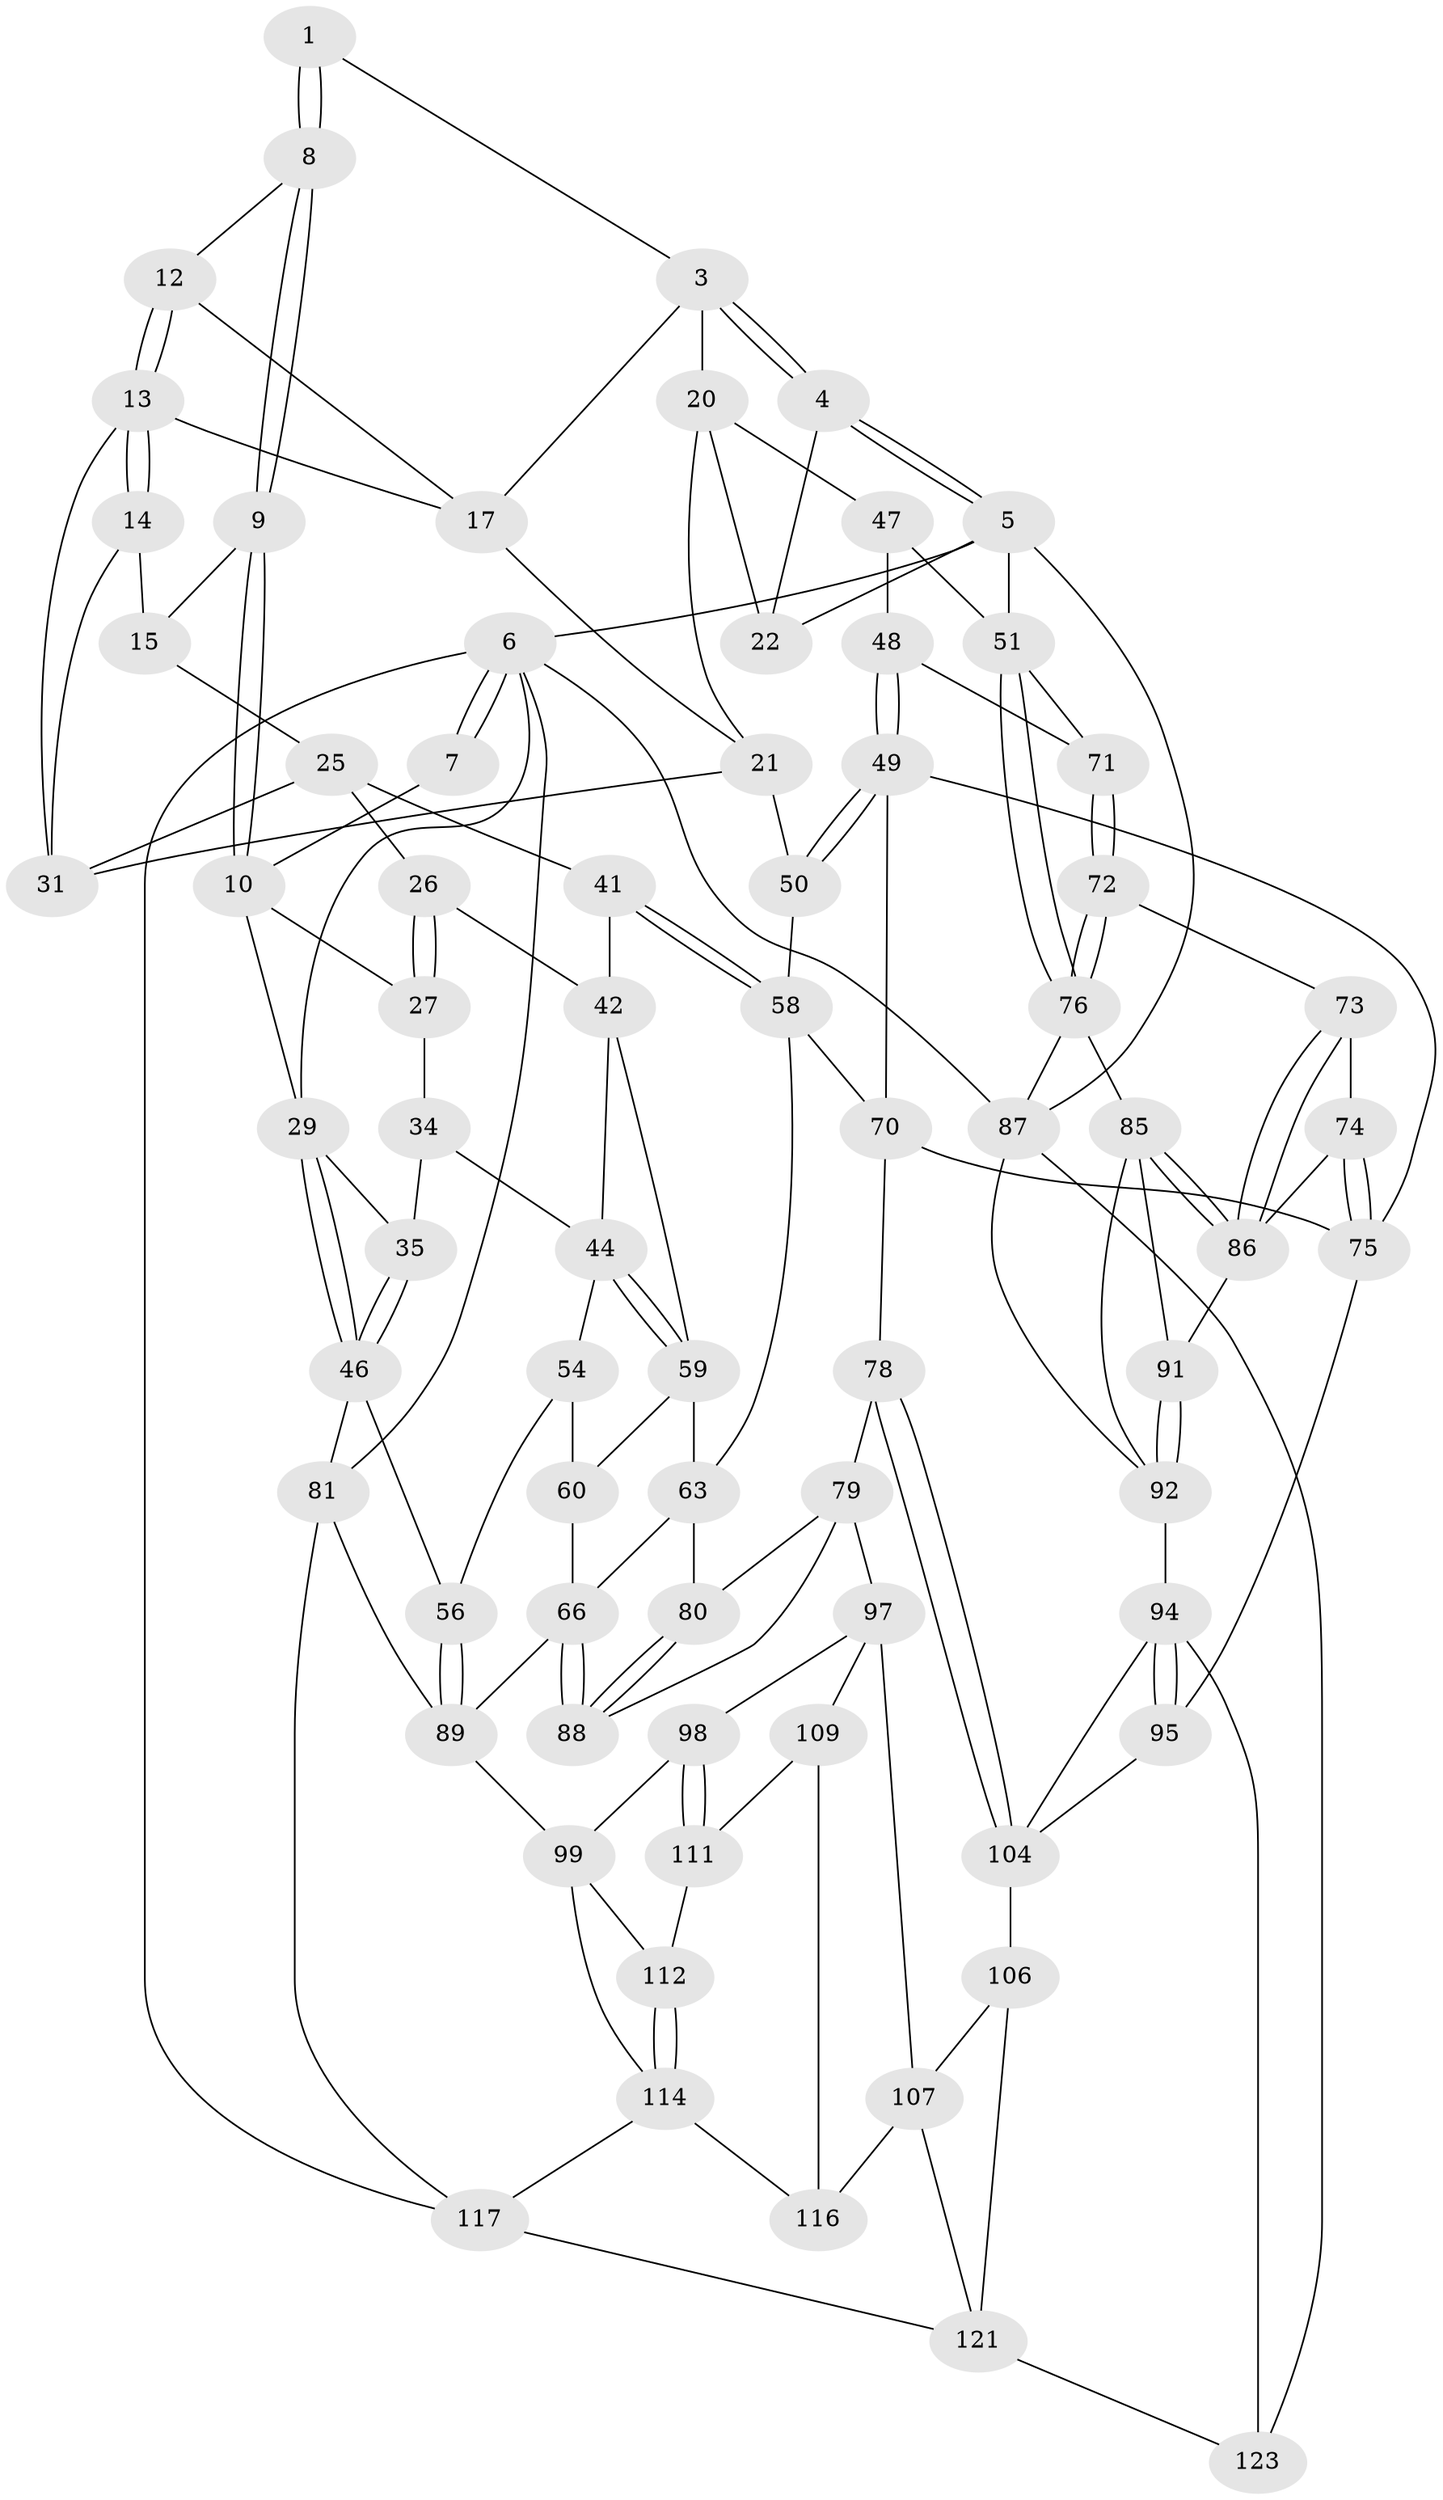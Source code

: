// Generated by graph-tools (version 1.1) at 2025/24/03/03/25 07:24:37]
// undirected, 74 vertices, 160 edges
graph export_dot {
graph [start="1"]
  node [color=gray90,style=filled];
  1 [pos="+0.4918562912808038+0",super="+2"];
  3 [pos="+1+0",super="+16"];
  4 [pos="+1+0"];
  5 [pos="+1+0",super="+38"];
  6 [pos="+0+0",super="+82"];
  7 [pos="+0.37648035167998833+0"];
  8 [pos="+0.5497587551561642+0.0739806368931511",super="+11"];
  9 [pos="+0.5292762520731925+0.09401990770380583"];
  10 [pos="+0.3721060898722277+0.048407979064650296",super="+28"];
  12 [pos="+0.6673113551369277+0.0689808010077002"];
  13 [pos="+0.6569942927703503+0.13195836948961534",super="+19"];
  14 [pos="+0.6060429678166148+0.17811624922009803",super="+32"];
  15 [pos="+0.5326318991149475+0.11018606497587674",super="+24"];
  17 [pos="+0.7602063027375958+0.1144729843425307",super="+18"];
  20 [pos="+0.8557774157555293+0.2476707772838416",super="+23"];
  21 [pos="+0.8089212792460809+0.25772736084104203",super="+36"];
  22 [pos="+0.9447964536813931+0.2197897371064063"];
  25 [pos="+0.4400234988135515+0.2193487090404371",super="+39"];
  26 [pos="+0.4035271969247568+0.21593805957446055",super="+40"];
  27 [pos="+0.34609453232942394+0.13787991876838016",super="+33"];
  29 [pos="+0+0",super="+30"];
  31 [pos="+0.616949336495688+0.2890045944177784",super="+37"];
  34 [pos="+0.214660290550572+0.31176138241398976"];
  35 [pos="+0.16437216356640205+0.25862075346591373"];
  41 [pos="+0.4660396728975759+0.4151687565201054"];
  42 [pos="+0.44733239660530877+0.4119395646532257",super="+43"];
  44 [pos="+0.29467990211918016+0.3766770261648651",super="+45"];
  46 [pos="+0+0.3204182070203401",super="+57"];
  47 [pos="+1+0.34875175709617157",super="+53"];
  48 [pos="+0.8778941046548128+0.46748730480322437",super="+68"];
  49 [pos="+0.7455059336446611+0.4750187361635408",super="+69"];
  50 [pos="+0.7265163481080161+0.44874083323382097"];
  51 [pos="+1+0.36225552982668113",super="+52"];
  54 [pos="+0.1868990515775565+0.4177534280707393",super="+55"];
  56 [pos="+0+0.484180075871278"];
  58 [pos="+0.5227139526005371+0.5073725382989207",super="+62"];
  59 [pos="+0.2918137122526061+0.4603571922811885",super="+61"];
  60 [pos="+0.22857648181942283+0.4782129445313614",super="+65"];
  63 [pos="+0.5097594238880091+0.5464985599641232",super="+64"];
  66 [pos="+0.32565889086580035+0.6194414408638319",super="+67"];
  70 [pos="+0.5823304660144251+0.5881582638050165",super="+77"];
  71 [pos="+0.9350106004626467+0.5650682263181119"];
  72 [pos="+0.9364303427323231+0.570440851259736"];
  73 [pos="+0.9227941545986409+0.5965891743048576"];
  74 [pos="+0.8696313353758309+0.6382063256106861"];
  75 [pos="+0.75740930374148+0.6358201637529476",super="+83"];
  76 [pos="+1+0.6043701589163805",super="+84"];
  78 [pos="+0.5426301220801779+0.7092323369993683"];
  79 [pos="+0.523009039532832+0.6946374204575595",super="+96"];
  80 [pos="+0.4991334584088533+0.6193054374022053"];
  81 [pos="+0+1",super="+103"];
  85 [pos="+1+0.775846929627794",super="+102"];
  86 [pos="+1+0.7131744762718151",super="+90"];
  87 [pos="+1+1",super="+118"];
  88 [pos="+0.35098121761028966+0.6713762069801137"];
  89 [pos="+0.13708597306517806+0.7463815579963964",super="+101"];
  91 [pos="+0.8954958964553453+0.7174829739172021"];
  92 [pos="+0.8345599733034732+0.8038760735717121",super="+93"];
  94 [pos="+0.7507478301504863+0.7720968885405217",super="+113"];
  95 [pos="+0.7443479271056925+0.7519617521418847"];
  97 [pos="+0.35595733476382835+0.732311105201114",super="+108"];
  98 [pos="+0.3272393488004495+0.7459235174326464"];
  99 [pos="+0.21045312754931347+0.7835451970119462",super="+100"];
  104 [pos="+0.5489069308286516+0.7562057686433165",super="+105"];
  106 [pos="+0.4548151575432639+0.870755876088799"];
  107 [pos="+0.44683935746539244+0.8688702749292152",super="+120"];
  109 [pos="+0.33642684432898856+0.8783360051433751",super="+110"];
  111 [pos="+0.28128796404889095+0.850257112400648"];
  112 [pos="+0.27877602332834234+0.8498851254682325"];
  114 [pos="+0.24094725997508887+0.8848467918270999",super="+115"];
  116 [pos="+0.2766855235791459+0.9040251654826718",super="+119"];
  117 [pos="+0.17846752047045764+0.895423314459489",super="+122"];
  121 [pos="+0.1429819077942761+1",super="+124"];
  123 [pos="+0.7001140597781836+1"];
  1 -- 8 [weight=2];
  1 -- 8;
  1 -- 3;
  3 -- 4;
  3 -- 4;
  3 -- 17;
  3 -- 20;
  4 -- 5;
  4 -- 5;
  4 -- 22;
  5 -- 6;
  5 -- 87;
  5 -- 51;
  5 -- 22;
  6 -- 7;
  6 -- 7;
  6 -- 29;
  6 -- 81;
  6 -- 117;
  6 -- 87;
  7 -- 10;
  8 -- 9;
  8 -- 9;
  8 -- 12;
  9 -- 10;
  9 -- 10;
  9 -- 15;
  10 -- 27;
  10 -- 29;
  12 -- 13;
  12 -- 13;
  12 -- 17;
  13 -- 14;
  13 -- 14;
  13 -- 31;
  13 -- 17;
  14 -- 15 [weight=2];
  14 -- 31;
  15 -- 25;
  17 -- 21;
  20 -- 21;
  20 -- 22;
  20 -- 47;
  21 -- 50;
  21 -- 31;
  25 -- 26;
  25 -- 41;
  25 -- 31;
  26 -- 27 [weight=2];
  26 -- 27;
  26 -- 42;
  27 -- 34;
  29 -- 46;
  29 -- 46;
  29 -- 35;
  34 -- 35;
  34 -- 44;
  35 -- 46;
  35 -- 46;
  41 -- 42;
  41 -- 58;
  41 -- 58;
  42 -- 59;
  42 -- 44;
  44 -- 59;
  44 -- 59;
  44 -- 54;
  46 -- 56;
  46 -- 81;
  47 -- 48 [weight=2];
  47 -- 51;
  48 -- 49;
  48 -- 49;
  48 -- 71;
  49 -- 50;
  49 -- 50;
  49 -- 75;
  49 -- 70;
  50 -- 58;
  51 -- 76;
  51 -- 76;
  51 -- 71;
  54 -- 60 [weight=2];
  54 -- 56;
  56 -- 89;
  56 -- 89;
  58 -- 70;
  58 -- 63;
  59 -- 60;
  59 -- 63;
  60 -- 66;
  63 -- 80;
  63 -- 66;
  66 -- 88;
  66 -- 88;
  66 -- 89;
  70 -- 78;
  70 -- 75;
  71 -- 72;
  71 -- 72;
  72 -- 73;
  72 -- 76;
  72 -- 76;
  73 -- 74;
  73 -- 86;
  73 -- 86;
  74 -- 75;
  74 -- 75;
  74 -- 86;
  75 -- 95;
  76 -- 85;
  76 -- 87;
  78 -- 79;
  78 -- 104;
  78 -- 104;
  79 -- 80;
  79 -- 88;
  79 -- 97;
  80 -- 88;
  80 -- 88;
  81 -- 117;
  81 -- 89;
  85 -- 86;
  85 -- 86;
  85 -- 91;
  85 -- 92;
  86 -- 91;
  87 -- 123;
  87 -- 92;
  89 -- 99;
  91 -- 92;
  91 -- 92;
  92 -- 94;
  94 -- 95;
  94 -- 95;
  94 -- 123;
  94 -- 104;
  95 -- 104;
  97 -- 98;
  97 -- 107;
  97 -- 109;
  98 -- 99;
  98 -- 111;
  98 -- 111;
  99 -- 112;
  99 -- 114;
  104 -- 106;
  106 -- 107;
  106 -- 121;
  107 -- 121;
  107 -- 116;
  109 -- 116 [weight=2];
  109 -- 111;
  111 -- 112;
  112 -- 114;
  112 -- 114;
  114 -- 116;
  114 -- 117;
  117 -- 121;
  121 -- 123;
}
